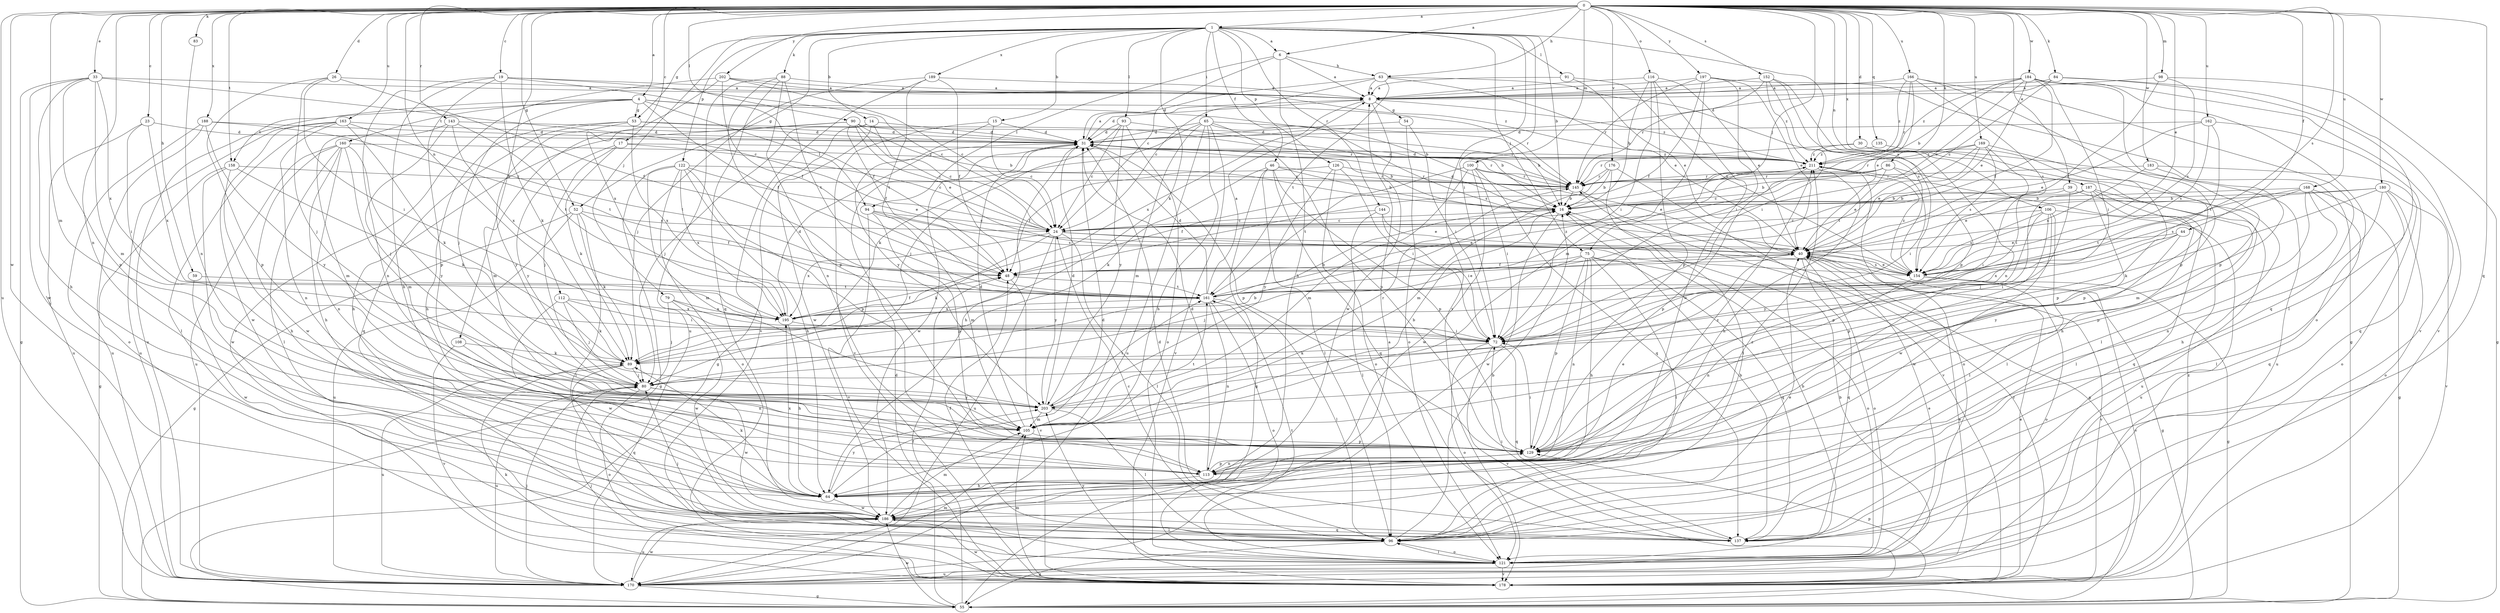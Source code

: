 strict digraph  {
0;
1;
4;
6;
8;
14;
15;
16;
17;
19;
23;
24;
26;
30;
31;
33;
39;
40;
44;
46;
48;
52;
53;
54;
55;
59;
63;
64;
65;
72;
75;
79;
80;
83;
84;
86;
88;
89;
90;
91;
93;
94;
96;
98;
100;
105;
106;
108;
112;
113;
116;
121;
122;
126;
129;
135;
137;
143;
144;
145;
152;
154;
158;
160;
161;
162;
163;
166;
168;
169;
170;
176;
178;
180;
183;
184;
186;
187;
188;
189;
195;
197;
202;
203;
211;
0 -> 1  [label=a];
0 -> 4  [label=a];
0 -> 6  [label=a];
0 -> 17  [label=c];
0 -> 19  [label=c];
0 -> 23  [label=c];
0 -> 26  [label=d];
0 -> 30  [label=d];
0 -> 33  [label=e];
0 -> 39  [label=e];
0 -> 40  [label=e];
0 -> 44  [label=f];
0 -> 52  [label=g];
0 -> 59  [label=h];
0 -> 63  [label=h];
0 -> 75  [label=j];
0 -> 83  [label=k];
0 -> 84  [label=k];
0 -> 86  [label=k];
0 -> 90  [label=l];
0 -> 98  [label=m];
0 -> 100  [label=m];
0 -> 105  [label=m];
0 -> 106  [label=n];
0 -> 108  [label=n];
0 -> 112  [label=n];
0 -> 113  [label=n];
0 -> 116  [label=o];
0 -> 135  [label=q];
0 -> 137  [label=q];
0 -> 143  [label=r];
0 -> 152  [label=s];
0 -> 154  [label=s];
0 -> 158  [label=t];
0 -> 162  [label=u];
0 -> 163  [label=u];
0 -> 166  [label=u];
0 -> 168  [label=u];
0 -> 169  [label=u];
0 -> 170  [label=u];
0 -> 176  [label=v];
0 -> 180  [label=w];
0 -> 183  [label=w];
0 -> 184  [label=w];
0 -> 186  [label=w];
0 -> 187  [label=x];
0 -> 188  [label=x];
0 -> 197  [label=y];
0 -> 202  [label=y];
1 -> 6  [label=a];
1 -> 14  [label=b];
1 -> 15  [label=b];
1 -> 16  [label=b];
1 -> 46  [label=f];
1 -> 52  [label=g];
1 -> 53  [label=g];
1 -> 65  [label=i];
1 -> 72  [label=i];
1 -> 75  [label=j];
1 -> 79  [label=j];
1 -> 88  [label=k];
1 -> 89  [label=k];
1 -> 91  [label=l];
1 -> 93  [label=l];
1 -> 122  [label=p];
1 -> 126  [label=p];
1 -> 144  [label=r];
1 -> 154  [label=s];
1 -> 178  [label=v];
1 -> 189  [label=x];
4 -> 16  [label=b];
4 -> 48  [label=f];
4 -> 53  [label=g];
4 -> 80  [label=j];
4 -> 94  [label=l];
4 -> 145  [label=r];
4 -> 158  [label=t];
4 -> 160  [label=t];
4 -> 170  [label=u];
6 -> 8  [label=a];
6 -> 24  [label=c];
6 -> 63  [label=h];
6 -> 64  [label=h];
6 -> 94  [label=l];
8 -> 31  [label=d];
8 -> 54  [label=g];
8 -> 186  [label=w];
8 -> 195  [label=x];
8 -> 211  [label=z];
14 -> 24  [label=c];
14 -> 31  [label=d];
14 -> 55  [label=g];
14 -> 80  [label=j];
14 -> 186  [label=w];
15 -> 24  [label=c];
15 -> 31  [label=d];
15 -> 178  [label=v];
15 -> 203  [label=y];
16 -> 24  [label=c];
16 -> 31  [label=d];
16 -> 186  [label=w];
17 -> 24  [label=c];
17 -> 80  [label=j];
17 -> 89  [label=k];
17 -> 203  [label=y];
17 -> 211  [label=z];
19 -> 8  [label=a];
19 -> 24  [label=c];
19 -> 48  [label=f];
19 -> 64  [label=h];
19 -> 89  [label=k];
19 -> 113  [label=n];
19 -> 129  [label=p];
23 -> 31  [label=d];
23 -> 72  [label=i];
23 -> 170  [label=u];
23 -> 195  [label=x];
24 -> 40  [label=e];
24 -> 89  [label=k];
24 -> 96  [label=l];
24 -> 154  [label=s];
24 -> 170  [label=u];
24 -> 195  [label=x];
24 -> 203  [label=y];
26 -> 8  [label=a];
26 -> 48  [label=f];
26 -> 72  [label=i];
26 -> 80  [label=j];
26 -> 129  [label=p];
30 -> 96  [label=l];
30 -> 145  [label=r];
30 -> 170  [label=u];
30 -> 211  [label=z];
31 -> 8  [label=a];
31 -> 16  [label=b];
31 -> 64  [label=h];
31 -> 129  [label=p];
31 -> 145  [label=r];
31 -> 186  [label=w];
31 -> 211  [label=z];
33 -> 8  [label=a];
33 -> 24  [label=c];
33 -> 55  [label=g];
33 -> 64  [label=h];
33 -> 105  [label=m];
33 -> 129  [label=p];
33 -> 186  [label=w];
33 -> 195  [label=x];
39 -> 16  [label=b];
39 -> 72  [label=i];
39 -> 80  [label=j];
39 -> 96  [label=l];
40 -> 48  [label=f];
40 -> 55  [label=g];
40 -> 121  [label=o];
40 -> 137  [label=q];
40 -> 154  [label=s];
40 -> 178  [label=v];
44 -> 40  [label=e];
44 -> 72  [label=i];
44 -> 195  [label=x];
44 -> 203  [label=y];
46 -> 16  [label=b];
46 -> 55  [label=g];
46 -> 89  [label=k];
46 -> 96  [label=l];
46 -> 129  [label=p];
46 -> 137  [label=q];
46 -> 145  [label=r];
48 -> 161  [label=t];
48 -> 178  [label=v];
52 -> 24  [label=c];
52 -> 48  [label=f];
52 -> 55  [label=g];
52 -> 89  [label=k];
52 -> 96  [label=l];
52 -> 170  [label=u];
53 -> 31  [label=d];
53 -> 64  [label=h];
53 -> 137  [label=q];
53 -> 145  [label=r];
53 -> 195  [label=x];
53 -> 203  [label=y];
54 -> 31  [label=d];
54 -> 72  [label=i];
54 -> 121  [label=o];
55 -> 31  [label=d];
55 -> 48  [label=f];
55 -> 145  [label=r];
55 -> 186  [label=w];
59 -> 161  [label=t];
59 -> 186  [label=w];
63 -> 8  [label=a];
63 -> 24  [label=c];
63 -> 31  [label=d];
63 -> 40  [label=e];
63 -> 154  [label=s];
63 -> 161  [label=t];
64 -> 31  [label=d];
64 -> 89  [label=k];
64 -> 186  [label=w];
64 -> 195  [label=x];
64 -> 203  [label=y];
65 -> 16  [label=b];
65 -> 31  [label=d];
65 -> 64  [label=h];
65 -> 89  [label=k];
65 -> 105  [label=m];
65 -> 129  [label=p];
65 -> 154  [label=s];
65 -> 170  [label=u];
65 -> 178  [label=v];
72 -> 89  [label=k];
72 -> 121  [label=o];
72 -> 137  [label=q];
72 -> 178  [label=v];
75 -> 48  [label=f];
75 -> 64  [label=h];
75 -> 80  [label=j];
75 -> 96  [label=l];
75 -> 113  [label=n];
75 -> 121  [label=o];
75 -> 129  [label=p];
75 -> 137  [label=q];
79 -> 72  [label=i];
79 -> 80  [label=j];
79 -> 186  [label=w];
79 -> 195  [label=x];
80 -> 16  [label=b];
80 -> 121  [label=o];
80 -> 170  [label=u];
80 -> 186  [label=w];
80 -> 203  [label=y];
83 -> 113  [label=n];
84 -> 8  [label=a];
84 -> 24  [label=c];
84 -> 31  [label=d];
84 -> 96  [label=l];
84 -> 178  [label=v];
86 -> 16  [label=b];
86 -> 24  [label=c];
86 -> 40  [label=e];
86 -> 64  [label=h];
86 -> 72  [label=i];
86 -> 145  [label=r];
88 -> 8  [label=a];
88 -> 113  [label=n];
88 -> 129  [label=p];
88 -> 137  [label=q];
88 -> 161  [label=t];
88 -> 170  [label=u];
89 -> 80  [label=j];
89 -> 137  [label=q];
89 -> 170  [label=u];
90 -> 16  [label=b];
90 -> 24  [label=c];
90 -> 31  [label=d];
90 -> 40  [label=e];
90 -> 48  [label=f];
90 -> 64  [label=h];
90 -> 105  [label=m];
90 -> 145  [label=r];
91 -> 8  [label=a];
91 -> 40  [label=e];
91 -> 154  [label=s];
93 -> 16  [label=b];
93 -> 24  [label=c];
93 -> 31  [label=d];
93 -> 80  [label=j];
93 -> 121  [label=o];
93 -> 203  [label=y];
94 -> 24  [label=c];
94 -> 105  [label=m];
94 -> 129  [label=p];
94 -> 154  [label=s];
94 -> 178  [label=v];
96 -> 16  [label=b];
96 -> 24  [label=c];
96 -> 40  [label=e];
96 -> 48  [label=f];
96 -> 55  [label=g];
96 -> 80  [label=j];
96 -> 121  [label=o];
98 -> 8  [label=a];
98 -> 48  [label=f];
98 -> 55  [label=g];
98 -> 154  [label=s];
100 -> 40  [label=e];
100 -> 72  [label=i];
100 -> 105  [label=m];
100 -> 137  [label=q];
100 -> 145  [label=r];
100 -> 161  [label=t];
100 -> 186  [label=w];
105 -> 16  [label=b];
105 -> 31  [label=d];
105 -> 129  [label=p];
105 -> 161  [label=t];
106 -> 24  [label=c];
106 -> 96  [label=l];
106 -> 129  [label=p];
106 -> 154  [label=s];
106 -> 170  [label=u];
106 -> 186  [label=w];
106 -> 203  [label=y];
108 -> 89  [label=k];
108 -> 113  [label=n];
108 -> 178  [label=v];
112 -> 72  [label=i];
112 -> 80  [label=j];
112 -> 89  [label=k];
112 -> 186  [label=w];
112 -> 195  [label=x];
113 -> 31  [label=d];
113 -> 40  [label=e];
113 -> 64  [label=h];
113 -> 129  [label=p];
113 -> 211  [label=z];
116 -> 8  [label=a];
116 -> 16  [label=b];
116 -> 40  [label=e];
116 -> 72  [label=i];
116 -> 129  [label=p];
116 -> 186  [label=w];
121 -> 16  [label=b];
121 -> 40  [label=e];
121 -> 96  [label=l];
121 -> 161  [label=t];
121 -> 170  [label=u];
121 -> 178  [label=v];
121 -> 203  [label=y];
122 -> 40  [label=e];
122 -> 55  [label=g];
122 -> 64  [label=h];
122 -> 105  [label=m];
122 -> 121  [label=o];
122 -> 129  [label=p];
122 -> 145  [label=r];
122 -> 195  [label=x];
126 -> 48  [label=f];
126 -> 72  [label=i];
126 -> 121  [label=o];
126 -> 145  [label=r];
126 -> 203  [label=y];
129 -> 72  [label=i];
129 -> 113  [label=n];
135 -> 129  [label=p];
135 -> 211  [label=z];
137 -> 16  [label=b];
137 -> 31  [label=d];
137 -> 72  [label=i];
143 -> 31  [label=d];
143 -> 80  [label=j];
143 -> 105  [label=m];
143 -> 161  [label=t];
143 -> 195  [label=x];
144 -> 24  [label=c];
144 -> 40  [label=e];
144 -> 72  [label=i];
144 -> 96  [label=l];
145 -> 16  [label=b];
145 -> 48  [label=f];
145 -> 55  [label=g];
152 -> 8  [label=a];
152 -> 72  [label=i];
152 -> 113  [label=n];
152 -> 129  [label=p];
152 -> 145  [label=r];
152 -> 211  [label=z];
154 -> 40  [label=e];
154 -> 55  [label=g];
154 -> 113  [label=n];
154 -> 121  [label=o];
154 -> 178  [label=v];
154 -> 211  [label=z];
158 -> 55  [label=g];
158 -> 64  [label=h];
158 -> 89  [label=k];
158 -> 145  [label=r];
158 -> 186  [label=w];
160 -> 64  [label=h];
160 -> 96  [label=l];
160 -> 105  [label=m];
160 -> 113  [label=n];
160 -> 170  [label=u];
160 -> 186  [label=w];
160 -> 203  [label=y];
160 -> 211  [label=z];
161 -> 8  [label=a];
161 -> 31  [label=d];
161 -> 40  [label=e];
161 -> 96  [label=l];
161 -> 113  [label=n];
161 -> 121  [label=o];
161 -> 195  [label=x];
161 -> 211  [label=z];
162 -> 31  [label=d];
162 -> 40  [label=e];
162 -> 137  [label=q];
162 -> 154  [label=s];
162 -> 161  [label=t];
163 -> 31  [label=d];
163 -> 89  [label=k];
163 -> 96  [label=l];
163 -> 113  [label=n];
163 -> 161  [label=t];
163 -> 170  [label=u];
163 -> 186  [label=w];
166 -> 8  [label=a];
166 -> 40  [label=e];
166 -> 129  [label=p];
166 -> 137  [label=q];
166 -> 145  [label=r];
166 -> 154  [label=s];
166 -> 211  [label=z];
168 -> 16  [label=b];
168 -> 55  [label=g];
168 -> 64  [label=h];
168 -> 96  [label=l];
168 -> 129  [label=p];
168 -> 154  [label=s];
168 -> 161  [label=t];
169 -> 40  [label=e];
169 -> 72  [label=i];
169 -> 129  [label=p];
169 -> 145  [label=r];
169 -> 154  [label=s];
169 -> 161  [label=t];
169 -> 211  [label=z];
170 -> 8  [label=a];
170 -> 16  [label=b];
170 -> 40  [label=e];
170 -> 55  [label=g];
170 -> 80  [label=j];
170 -> 105  [label=m];
170 -> 186  [label=w];
176 -> 16  [label=b];
176 -> 96  [label=l];
176 -> 105  [label=m];
176 -> 145  [label=r];
176 -> 178  [label=v];
178 -> 40  [label=e];
178 -> 80  [label=j];
178 -> 89  [label=k];
178 -> 105  [label=m];
178 -> 129  [label=p];
178 -> 186  [label=w];
178 -> 211  [label=z];
180 -> 16  [label=b];
180 -> 40  [label=e];
180 -> 89  [label=k];
180 -> 113  [label=n];
180 -> 121  [label=o];
180 -> 137  [label=q];
180 -> 178  [label=v];
183 -> 105  [label=m];
183 -> 121  [label=o];
183 -> 145  [label=r];
183 -> 154  [label=s];
184 -> 8  [label=a];
184 -> 16  [label=b];
184 -> 24  [label=c];
184 -> 40  [label=e];
184 -> 48  [label=f];
184 -> 72  [label=i];
184 -> 121  [label=o];
184 -> 129  [label=p];
184 -> 178  [label=v];
184 -> 211  [label=z];
186 -> 96  [label=l];
186 -> 105  [label=m];
186 -> 137  [label=q];
186 -> 170  [label=u];
186 -> 211  [label=z];
187 -> 16  [label=b];
187 -> 96  [label=l];
187 -> 129  [label=p];
187 -> 137  [label=q];
187 -> 170  [label=u];
187 -> 186  [label=w];
188 -> 31  [label=d];
188 -> 121  [label=o];
188 -> 161  [label=t];
188 -> 170  [label=u];
188 -> 203  [label=y];
189 -> 8  [label=a];
189 -> 48  [label=f];
189 -> 80  [label=j];
189 -> 161  [label=t];
189 -> 178  [label=v];
195 -> 16  [label=b];
195 -> 31  [label=d];
195 -> 48  [label=f];
195 -> 64  [label=h];
195 -> 72  [label=i];
197 -> 8  [label=a];
197 -> 40  [label=e];
197 -> 48  [label=f];
197 -> 55  [label=g];
197 -> 72  [label=i];
197 -> 105  [label=m];
197 -> 145  [label=r];
202 -> 8  [label=a];
202 -> 24  [label=c];
202 -> 48  [label=f];
202 -> 178  [label=v];
202 -> 195  [label=x];
202 -> 211  [label=z];
203 -> 31  [label=d];
203 -> 96  [label=l];
203 -> 105  [label=m];
203 -> 145  [label=r];
203 -> 161  [label=t];
211 -> 31  [label=d];
211 -> 64  [label=h];
211 -> 121  [label=o];
211 -> 129  [label=p];
211 -> 145  [label=r];
}
